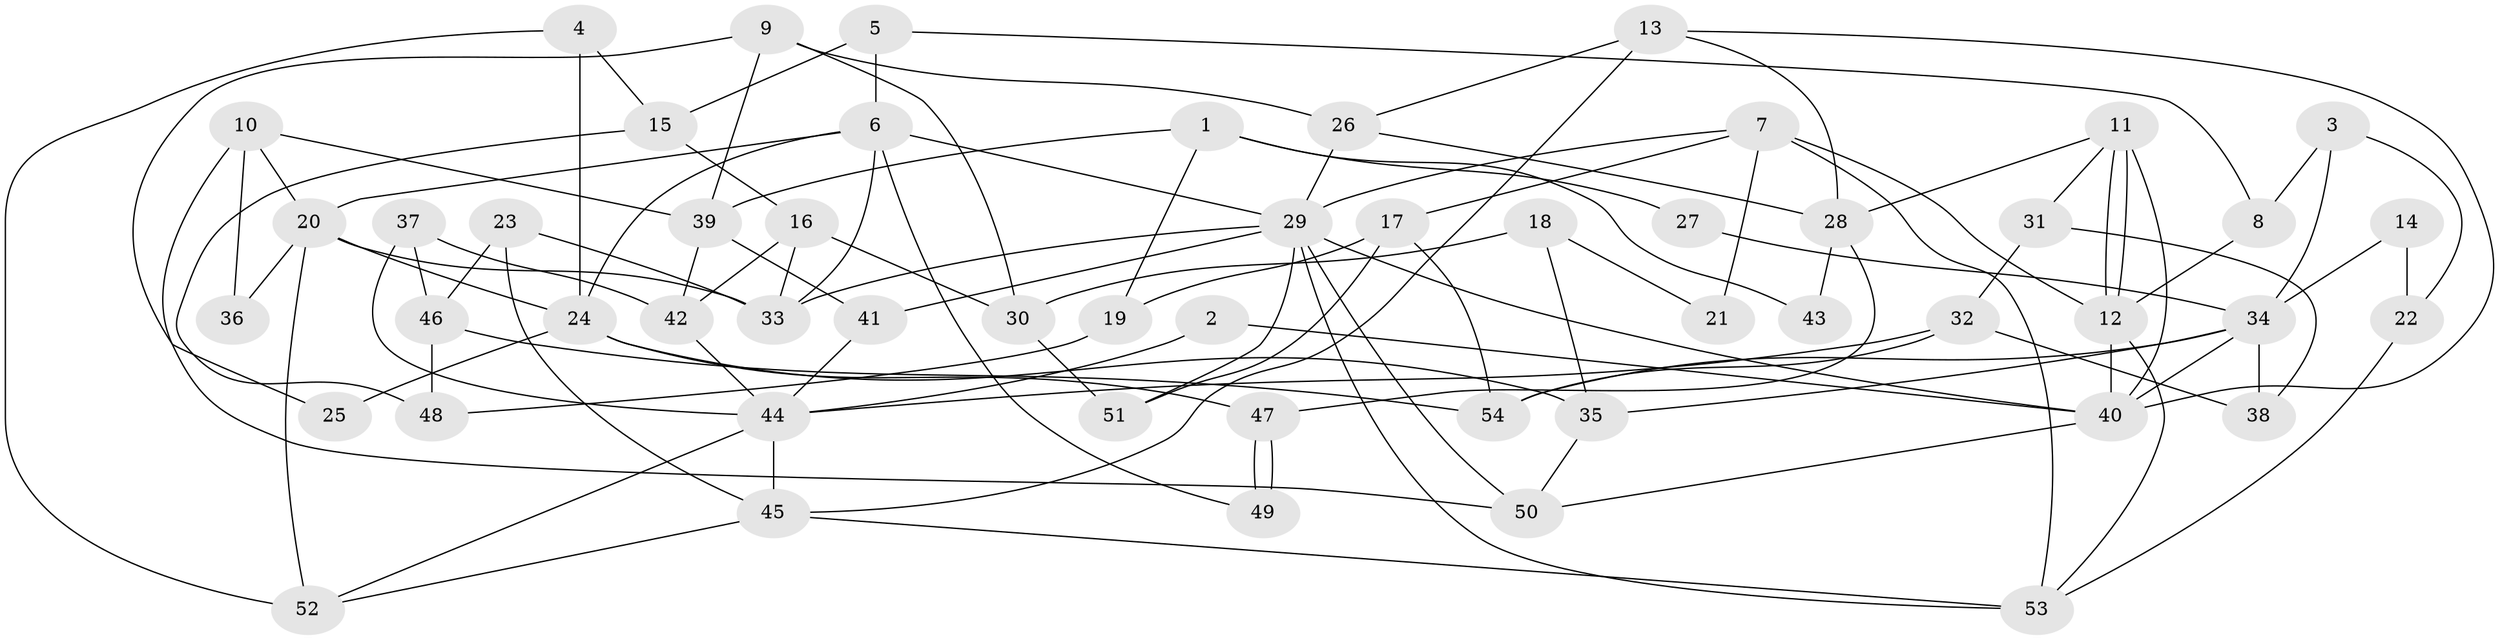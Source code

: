 // Generated by graph-tools (version 1.1) at 2025/36/03/09/25 02:36:10]
// undirected, 54 vertices, 108 edges
graph export_dot {
graph [start="1"]
  node [color=gray90,style=filled];
  1;
  2;
  3;
  4;
  5;
  6;
  7;
  8;
  9;
  10;
  11;
  12;
  13;
  14;
  15;
  16;
  17;
  18;
  19;
  20;
  21;
  22;
  23;
  24;
  25;
  26;
  27;
  28;
  29;
  30;
  31;
  32;
  33;
  34;
  35;
  36;
  37;
  38;
  39;
  40;
  41;
  42;
  43;
  44;
  45;
  46;
  47;
  48;
  49;
  50;
  51;
  52;
  53;
  54;
  1 -- 19;
  1 -- 39;
  1 -- 27;
  1 -- 43;
  2 -- 44;
  2 -- 40;
  3 -- 34;
  3 -- 8;
  3 -- 22;
  4 -- 52;
  4 -- 24;
  4 -- 15;
  5 -- 15;
  5 -- 6;
  5 -- 8;
  6 -- 29;
  6 -- 20;
  6 -- 24;
  6 -- 33;
  6 -- 49;
  7 -- 12;
  7 -- 53;
  7 -- 17;
  7 -- 21;
  7 -- 29;
  8 -- 12;
  9 -- 39;
  9 -- 30;
  9 -- 25;
  9 -- 26;
  10 -- 20;
  10 -- 50;
  10 -- 36;
  10 -- 39;
  11 -- 12;
  11 -- 12;
  11 -- 40;
  11 -- 28;
  11 -- 31;
  12 -- 40;
  12 -- 53;
  13 -- 26;
  13 -- 28;
  13 -- 40;
  13 -- 45;
  14 -- 34;
  14 -- 22;
  15 -- 16;
  15 -- 48;
  16 -- 42;
  16 -- 33;
  16 -- 30;
  17 -- 54;
  17 -- 19;
  17 -- 51;
  18 -- 30;
  18 -- 35;
  18 -- 21;
  19 -- 48;
  20 -- 33;
  20 -- 24;
  20 -- 36;
  20 -- 52;
  22 -- 53;
  23 -- 33;
  23 -- 45;
  23 -- 46;
  24 -- 47;
  24 -- 25;
  24 -- 35;
  26 -- 29;
  26 -- 28;
  27 -- 34;
  28 -- 43;
  28 -- 47;
  29 -- 53;
  29 -- 33;
  29 -- 40;
  29 -- 41;
  29 -- 50;
  29 -- 51;
  30 -- 51;
  31 -- 38;
  31 -- 32;
  32 -- 44;
  32 -- 38;
  32 -- 54;
  34 -- 35;
  34 -- 40;
  34 -- 38;
  34 -- 54;
  35 -- 50;
  37 -- 46;
  37 -- 44;
  37 -- 42;
  39 -- 42;
  39 -- 41;
  40 -- 50;
  41 -- 44;
  42 -- 44;
  44 -- 45;
  44 -- 52;
  45 -- 52;
  45 -- 53;
  46 -- 54;
  46 -- 48;
  47 -- 49;
  47 -- 49;
}
